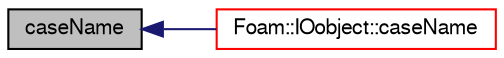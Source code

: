 digraph "caseName"
{
  bgcolor="transparent";
  edge [fontname="FreeSans",fontsize="10",labelfontname="FreeSans",labelfontsize="10"];
  node [fontname="FreeSans",fontsize="10",shape=record];
  rankdir="LR";
  Node2249 [label="caseName",height=0.2,width=0.4,color="black", fillcolor="grey75", style="filled", fontcolor="black"];
  Node2249 -> Node2250 [dir="back",color="midnightblue",fontsize="10",style="solid",fontname="FreeSans"];
  Node2250 [label="Foam::IOobject::caseName",height=0.2,width=0.4,color="red",URL="$a26142.html#a0542ff101a5e5479ceac78f8ae63aaf1"];
}
